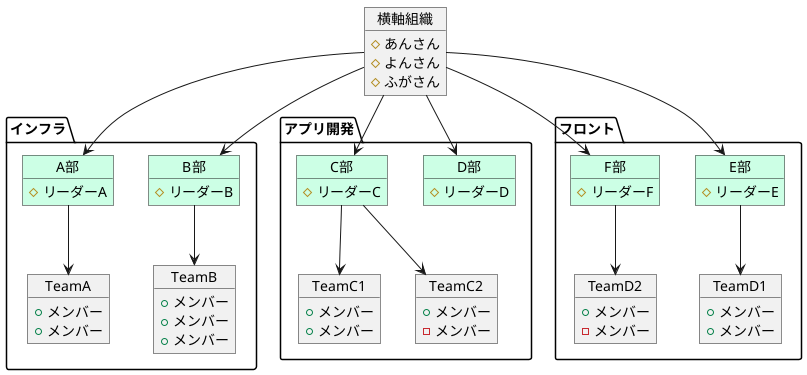 @startuml 組織図
object 横軸組織 {
  # あんさん
  # よんさん
  # ふがさん
}

package インフラ {
  object A部 #ccffe5 {
    #リーダーA
  }
  object B部 #ccffe5 {
    #リーダーB
  }
  object TeamA {
    +メンバー
    +メンバー
  }
  object TeamB {
    +メンバー
    +メンバー
    +メンバー
  }
}

package アプリ開発 {
  object C部 #ccffe5 {
    #リーダーC
  }
  object D部 #ccffe5 {
    #リーダーD
  }
  object TeamC1 {
    +メンバー
    +メンバー
  }
  object TeamC2 {
    +メンバー
    -メンバー
  }
}

package フロント {
  object E部 #ccffe5 {
    #リーダーE
  }
  object F部 #ccffe5 {
    #リーダーF
  }
  object TeamD1 {
    +メンバー
    +メンバー
  }
  object TeamD2 {
    +メンバー
    -メンバー
  }
}

横軸組織 --> A部
横軸組織 --> B部
横軸組織 --> C部
横軸組織 --> D部
横軸組織 --> E部
横軸組織 --> F部

A部 --> TeamA
B部 --> TeamB
C部 --> TeamC1
C部 --> TeamC2
E部 --> TeamD1
F部 --> TeamD2

A部 -[hidden]r- B部
C部 -[hidden]r- D部

@enduml
